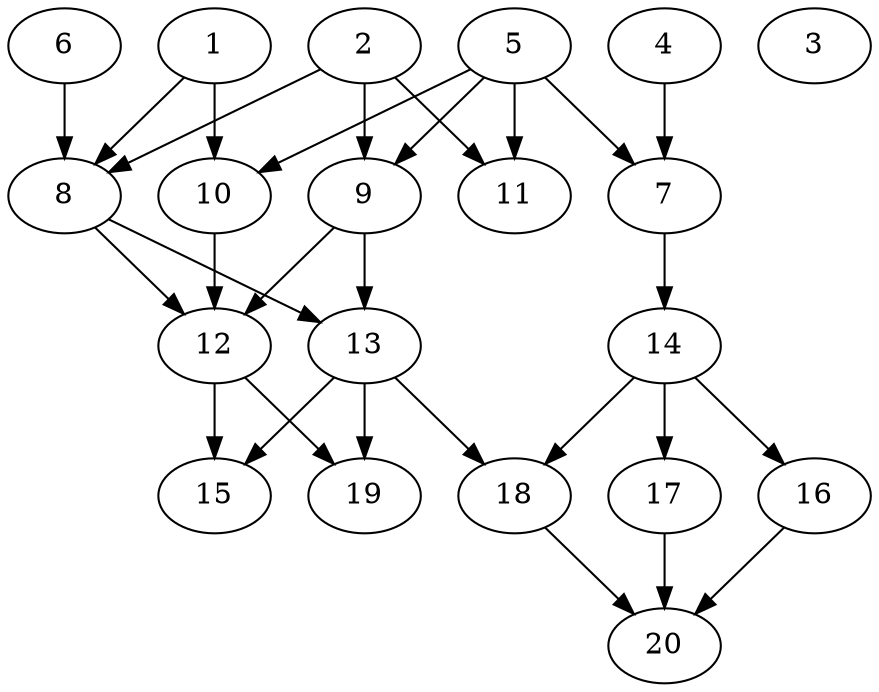 // DAG (tier=2-normal, mode=compute, n=20, ccr=0.384, fat=0.593, density=0.487, regular=0.584, jump=0.116, mindata=524288, maxdata=8388608)
// DAG automatically generated by daggen at Sun Aug 24 16:33:33 2025
// /home/ermia/Project/Environments/daggen/bin/daggen --dot --ccr 0.384 --fat 0.593 --regular 0.584 --density 0.487 --jump 0.116 --mindata 524288 --maxdata 8388608 -n 20 
digraph G {
  1 [size="940959024631818624", alpha="0.14", expect_size="470479512315909312"]
  1 -> 8 [size ="367736785993728"]
  1 -> 10 [size ="367736785993728"]
  2 [size="109255555570110080", alpha="0.08", expect_size="54627777785055040"]
  2 -> 8 [size ="96175357165568"]
  2 -> 9 [size ="96175357165568"]
  2 -> 11 [size ="96175357165568"]
  3 [size="83017659571747280", alpha="0.11", expect_size="41508829785873640"]
  4 [size="162077811379845024", alpha="0.17", expect_size="81038905689922512"]
  4 -> 7 [size ="87897252298752"]
  5 [size="11936746330195540", alpha="0.06", expect_size="5968373165097770"]
  5 -> 7 [size ="247064042668032"]
  5 -> 9 [size ="247064042668032"]
  5 -> 10 [size ="247064042668032"]
  5 -> 11 [size ="247064042668032"]
  6 [size="80865469837982302208", alpha="0.08", expect_size="40432734918991151104"]
  6 -> 8 [size ="149600161759232"]
  7 [size="134630230045051792", alpha="0.20", expect_size="67315115022525896"]
  7 -> 14 [size ="91075326771200"]
  8 [size="420952017321267200", alpha="0.08", expect_size="210476008660633600"]
  8 -> 12 [size ="210470854197248"]
  8 -> 13 [size ="210470854197248"]
  9 [size="99286806922056957952", alpha="0.18", expect_size="49643403461028478976"]
  9 -> 12 [size ="171534316470272"]
  9 -> 13 [size ="171534316470272"]
  10 [size="322473704781439296", alpha="0.08", expect_size="161236852390719648"]
  10 -> 12 [size ="388003327377408"]
  11 [size="8615730174169710592", alpha="0.11", expect_size="4307865087084855296"]
  12 [size="239666364350887624704", alpha="0.07", expect_size="119833182175443812352"]
  12 -> 15 [size ="308670206312448"]
  12 -> 19 [size ="308670206312448"]
  13 [size="71761853935731176", alpha="0.19", expect_size="35880926967865588"]
  13 -> 15 [size ="132545249280000"]
  13 -> 18 [size ="132545249280000"]
  13 -> 19 [size ="132545249280000"]
  14 [size="59525120842140745728", alpha="0.16", expect_size="29762560421070372864"]
  14 -> 16 [size ="121961711665152"]
  14 -> 17 [size ="121961711665152"]
  14 -> 18 [size ="121961711665152"]
  15 [size="315053875126075392000", alpha="0.08", expect_size="157526937563037696000"]
  16 [size="19843395545818104", alpha="0.13", expect_size="9921697772909052"]
  16 -> 20 [size ="15424435519488"]
  17 [size="26210769130450800", alpha="0.15", expect_size="13105384565225400"]
  17 -> 20 [size ="476652819709952"]
  18 [size="215958438476029", alpha="0.04", expect_size="107979219238014"]
  18 -> 20 [size ="3947645370368"]
  19 [size="347834278186517312", alpha="0.13", expect_size="173917139093258656"]
  20 [size="334537183847836800", alpha="0.06", expect_size="167268591923918400"]
}